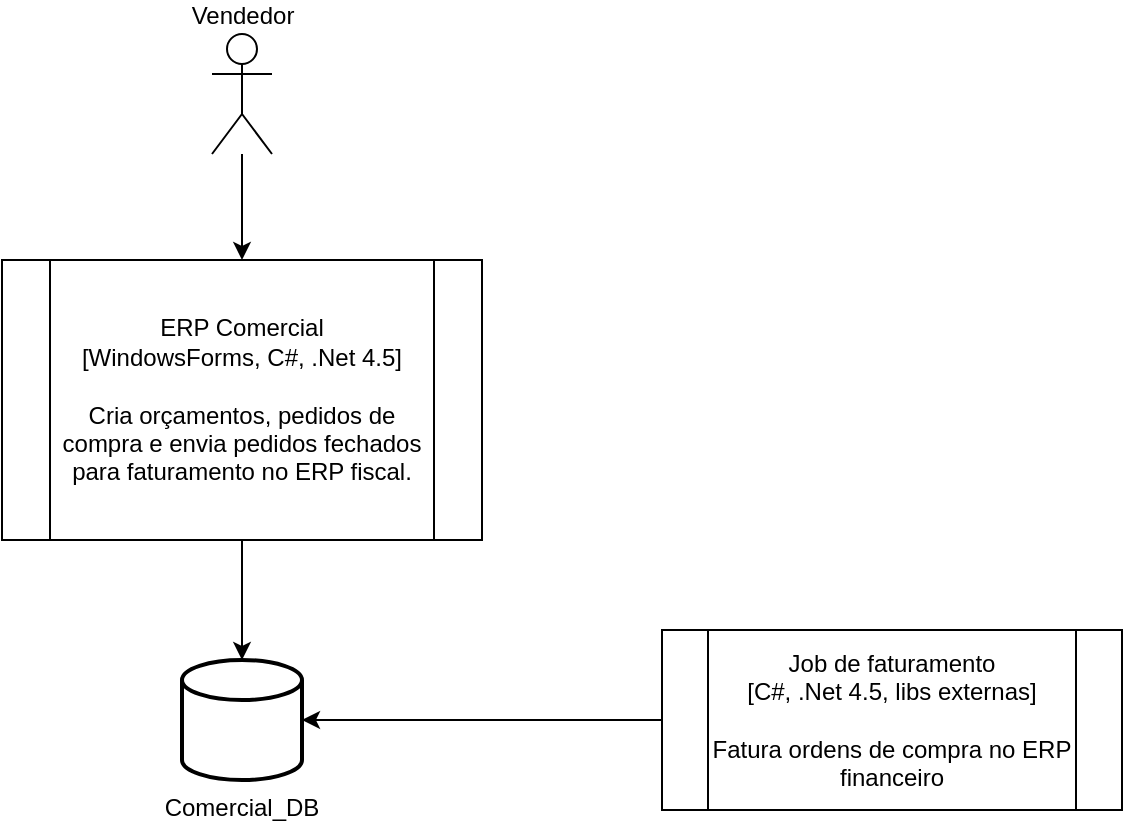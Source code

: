 <mxfile version="19.0.2" type="device"><diagram id="CDHikSB2V6lQabOxEO3W" name="Page-1"><mxGraphModel dx="1422" dy="873" grid="1" gridSize="10" guides="1" tooltips="1" connect="1" arrows="1" fold="1" page="1" pageScale="1" pageWidth="850" pageHeight="1100" math="0" shadow="0"><root><mxCell id="0"/><mxCell id="1" parent="0"/><mxCell id="wzzosYISnVWKDjnhTpOH-23" value="" style="edgeStyle=orthogonalEdgeStyle;rounded=0;orthogonalLoop=1;jettySize=auto;html=1;" parent="1" source="wzzosYISnVWKDjnhTpOH-24" target="wzzosYISnVWKDjnhTpOH-25" edge="1"><mxGeometry relative="1" as="geometry"/></mxCell><mxCell id="wzzosYISnVWKDjnhTpOH-24" value="ERP Comercial&lt;br&gt;[WindowsForms, C#, .Net 4.5]&lt;br&gt;&lt;br&gt;Cria orçamentos, pedidos de compra e envia pedidos fechados para faturamento no ERP fiscal." style="shape=process;whiteSpace=wrap;html=1;backgroundOutline=1;" parent="1" vertex="1"><mxGeometry x="190" y="160" width="240" height="140" as="geometry"/></mxCell><mxCell id="wzzosYISnVWKDjnhTpOH-25" value="Comercial_DB" style="strokeWidth=2;html=1;shape=mxgraph.flowchart.database;whiteSpace=wrap;labelPosition=center;verticalLabelPosition=bottom;align=center;verticalAlign=top;" parent="1" vertex="1"><mxGeometry x="280" y="360" width="60" height="60" as="geometry"/></mxCell><mxCell id="wzzosYISnVWKDjnhTpOH-38" style="edgeStyle=orthogonalEdgeStyle;rounded=0;orthogonalLoop=1;jettySize=auto;html=1;entryX=0.5;entryY=0;entryDx=0;entryDy=0;" parent="1" source="wzzosYISnVWKDjnhTpOH-27" target="wzzosYISnVWKDjnhTpOH-24" edge="1"><mxGeometry relative="1" as="geometry"/></mxCell><mxCell id="wzzosYISnVWKDjnhTpOH-27" value="Vendedor" style="shape=umlActor;verticalLabelPosition=top;verticalAlign=bottom;html=1;outlineConnect=0;labelPosition=center;align=center;" parent="1" vertex="1"><mxGeometry x="295" y="47" width="30" height="60" as="geometry"/></mxCell><mxCell id="wzzosYISnVWKDjnhTpOH-35" style="edgeStyle=orthogonalEdgeStyle;rounded=0;orthogonalLoop=1;jettySize=auto;html=1;" parent="1" source="wzzosYISnVWKDjnhTpOH-32" target="wzzosYISnVWKDjnhTpOH-25" edge="1"><mxGeometry relative="1" as="geometry"/></mxCell><mxCell id="wzzosYISnVWKDjnhTpOH-32" value="Job de faturamento&lt;br&gt;[C#, .Net 4.5, libs externas]&lt;br&gt;&lt;br&gt;Fatura ordens de compra no ERP financeiro" style="shape=process;whiteSpace=wrap;html=1;backgroundOutline=1;" parent="1" vertex="1"><mxGeometry x="520" y="345" width="230" height="90" as="geometry"/></mxCell></root></mxGraphModel></diagram></mxfile>